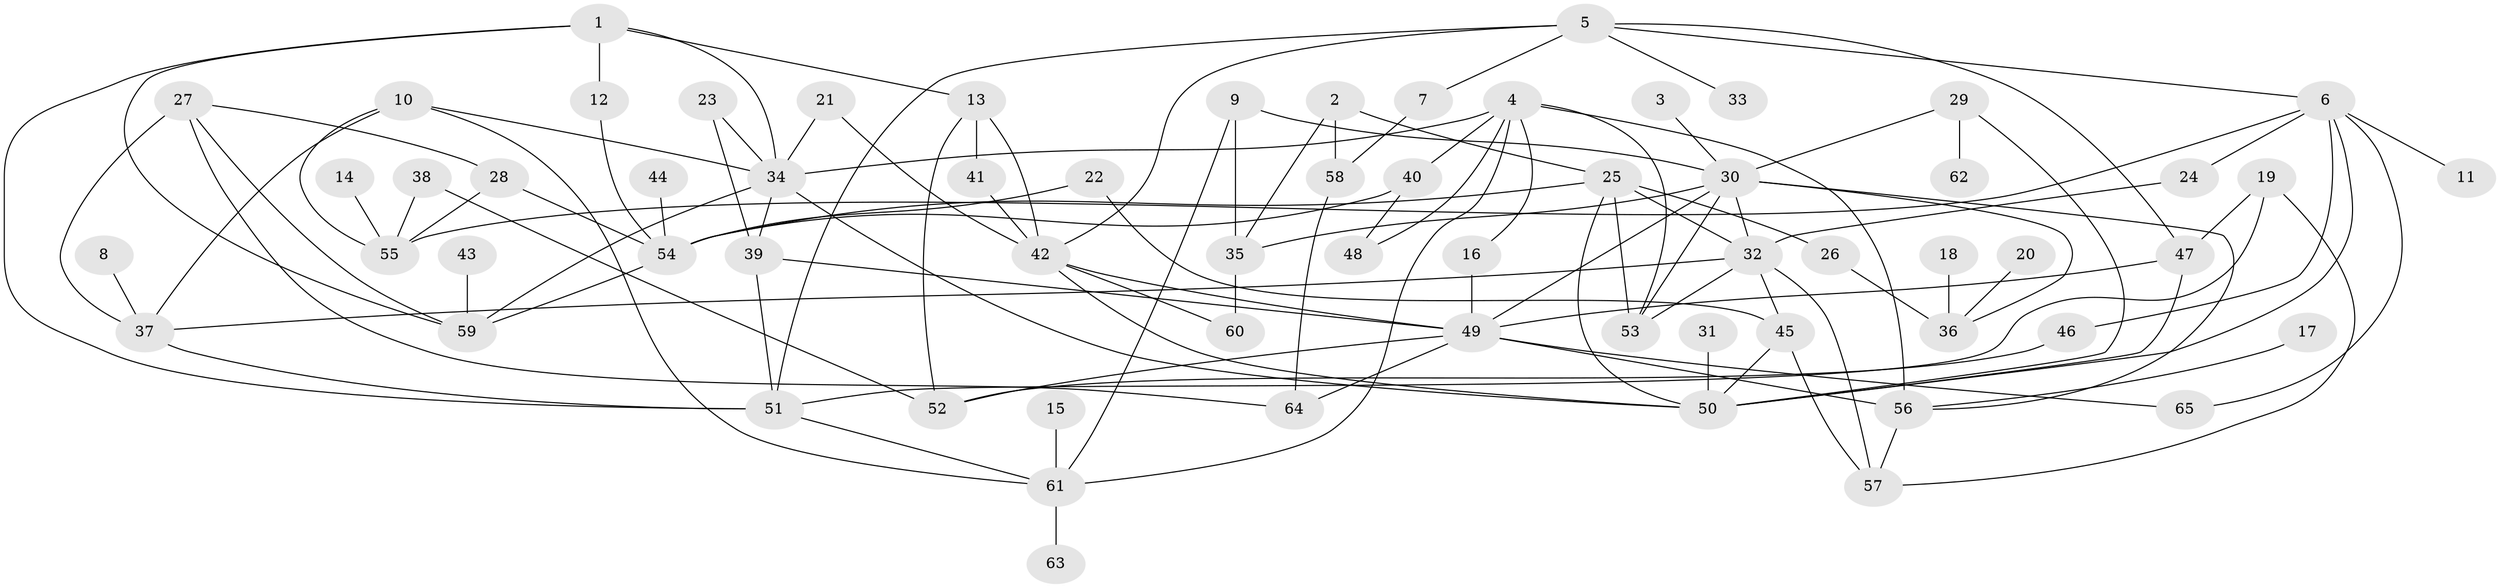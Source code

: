 // original degree distribution, {3: 0.27906976744186046, 6: 0.06201550387596899, 2: 0.21705426356589147, 5: 0.05426356589147287, 8: 0.015503875968992248, 4: 0.10077519379844961, 7: 0.015503875968992248, 1: 0.2558139534883721}
// Generated by graph-tools (version 1.1) at 2025/25/03/09/25 03:25:30]
// undirected, 65 vertices, 114 edges
graph export_dot {
graph [start="1"]
  node [color=gray90,style=filled];
  1;
  2;
  3;
  4;
  5;
  6;
  7;
  8;
  9;
  10;
  11;
  12;
  13;
  14;
  15;
  16;
  17;
  18;
  19;
  20;
  21;
  22;
  23;
  24;
  25;
  26;
  27;
  28;
  29;
  30;
  31;
  32;
  33;
  34;
  35;
  36;
  37;
  38;
  39;
  40;
  41;
  42;
  43;
  44;
  45;
  46;
  47;
  48;
  49;
  50;
  51;
  52;
  53;
  54;
  55;
  56;
  57;
  58;
  59;
  60;
  61;
  62;
  63;
  64;
  65;
  1 -- 12 [weight=1.0];
  1 -- 13 [weight=1.0];
  1 -- 34 [weight=1.0];
  1 -- 51 [weight=1.0];
  1 -- 59 [weight=1.0];
  2 -- 25 [weight=1.0];
  2 -- 35 [weight=1.0];
  2 -- 58 [weight=1.0];
  3 -- 30 [weight=1.0];
  4 -- 16 [weight=1.0];
  4 -- 34 [weight=1.0];
  4 -- 40 [weight=1.0];
  4 -- 48 [weight=1.0];
  4 -- 53 [weight=1.0];
  4 -- 56 [weight=1.0];
  4 -- 61 [weight=1.0];
  5 -- 6 [weight=1.0];
  5 -- 7 [weight=1.0];
  5 -- 33 [weight=1.0];
  5 -- 42 [weight=1.0];
  5 -- 47 [weight=1.0];
  5 -- 51 [weight=1.0];
  6 -- 11 [weight=1.0];
  6 -- 24 [weight=1.0];
  6 -- 46 [weight=1.0];
  6 -- 50 [weight=1.0];
  6 -- 55 [weight=1.0];
  6 -- 65 [weight=1.0];
  7 -- 58 [weight=1.0];
  8 -- 37 [weight=1.0];
  9 -- 30 [weight=1.0];
  9 -- 35 [weight=1.0];
  9 -- 61 [weight=1.0];
  10 -- 34 [weight=1.0];
  10 -- 37 [weight=1.0];
  10 -- 55 [weight=1.0];
  10 -- 61 [weight=1.0];
  12 -- 54 [weight=1.0];
  13 -- 41 [weight=1.0];
  13 -- 42 [weight=2.0];
  13 -- 52 [weight=1.0];
  14 -- 55 [weight=1.0];
  15 -- 61 [weight=1.0];
  16 -- 49 [weight=1.0];
  17 -- 56 [weight=1.0];
  18 -- 36 [weight=1.0];
  19 -- 47 [weight=1.0];
  19 -- 51 [weight=1.0];
  19 -- 57 [weight=1.0];
  20 -- 36 [weight=1.0];
  21 -- 34 [weight=1.0];
  21 -- 42 [weight=1.0];
  22 -- 45 [weight=1.0];
  22 -- 54 [weight=1.0];
  23 -- 34 [weight=1.0];
  23 -- 39 [weight=2.0];
  24 -- 32 [weight=1.0];
  25 -- 26 [weight=1.0];
  25 -- 32 [weight=1.0];
  25 -- 50 [weight=2.0];
  25 -- 53 [weight=1.0];
  25 -- 54 [weight=1.0];
  26 -- 36 [weight=1.0];
  27 -- 28 [weight=1.0];
  27 -- 37 [weight=1.0];
  27 -- 59 [weight=1.0];
  27 -- 64 [weight=1.0];
  28 -- 54 [weight=1.0];
  28 -- 55 [weight=1.0];
  29 -- 30 [weight=1.0];
  29 -- 50 [weight=1.0];
  29 -- 62 [weight=1.0];
  30 -- 32 [weight=1.0];
  30 -- 35 [weight=1.0];
  30 -- 36 [weight=1.0];
  30 -- 49 [weight=1.0];
  30 -- 53 [weight=1.0];
  30 -- 56 [weight=1.0];
  31 -- 50 [weight=1.0];
  32 -- 37 [weight=1.0];
  32 -- 45 [weight=1.0];
  32 -- 53 [weight=1.0];
  32 -- 57 [weight=1.0];
  34 -- 39 [weight=1.0];
  34 -- 50 [weight=1.0];
  34 -- 59 [weight=1.0];
  35 -- 60 [weight=1.0];
  37 -- 51 [weight=1.0];
  38 -- 52 [weight=1.0];
  38 -- 55 [weight=1.0];
  39 -- 49 [weight=1.0];
  39 -- 51 [weight=1.0];
  40 -- 48 [weight=1.0];
  40 -- 54 [weight=1.0];
  41 -- 42 [weight=1.0];
  42 -- 49 [weight=1.0];
  42 -- 50 [weight=1.0];
  42 -- 60 [weight=1.0];
  43 -- 59 [weight=1.0];
  44 -- 54 [weight=1.0];
  45 -- 50 [weight=1.0];
  45 -- 57 [weight=1.0];
  46 -- 52 [weight=1.0];
  47 -- 49 [weight=1.0];
  47 -- 50 [weight=1.0];
  49 -- 52 [weight=1.0];
  49 -- 56 [weight=1.0];
  49 -- 64 [weight=1.0];
  49 -- 65 [weight=1.0];
  51 -- 61 [weight=1.0];
  54 -- 59 [weight=1.0];
  56 -- 57 [weight=1.0];
  58 -- 64 [weight=1.0];
  61 -- 63 [weight=1.0];
}
